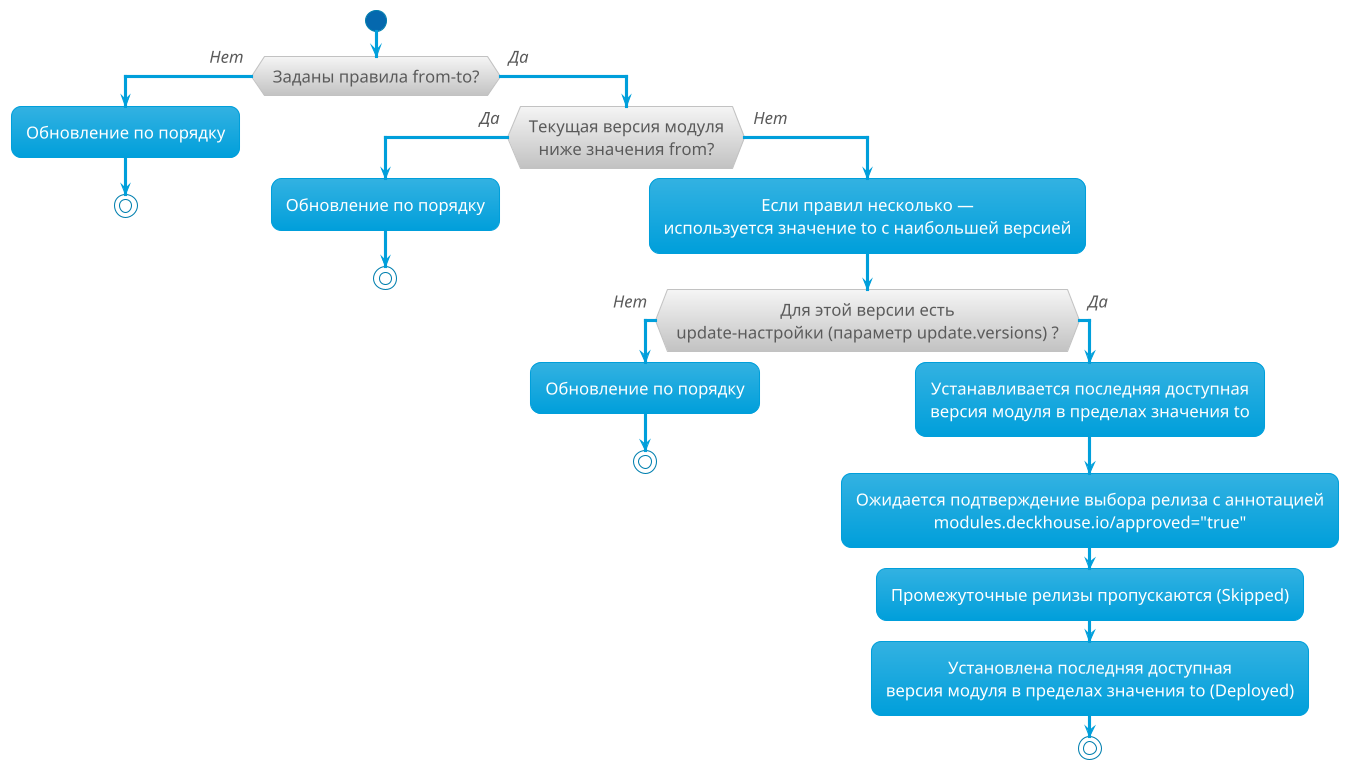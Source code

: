 @startuml
!theme bluegray
skinparam DefaultFontSize 16
skinparam DefaultTextAlignment center
skinparam ArrowFontStyle italic
skinparam backgroundColor transparent
skinparam Shadowing false

start

if (Заданы правила from-to?) then (Нет)
  :Обновление по порядку;
  stop
else (Да)
  if (Текущая версия модуля\nниже значения from?) then (Да)
    :Обновление по порядку;
    stop
  else (Нет)
    :Если правил несколько —\nиспользуется значение to с наибольшей версией;

    if (Для этой версии есть\nupdate-настройки (параметр update.versions) ?) then (Нет)
      :Обновление по порядку;
      stop
    else (Да)
      :Устанавливается последняя доступная\nверсия модуля в пределах значения to;

      :Ожидается подтверждение выбора релиза с аннотацией\nmodules.deckhouse.io/approved="true";

      :Промежуточные релизы пропускаются (Skipped);
      :Установлена последняя доступная\nверсия модуля в пределах значения to (Deployed);
      stop
    endif
  endif
endif

@enduml


